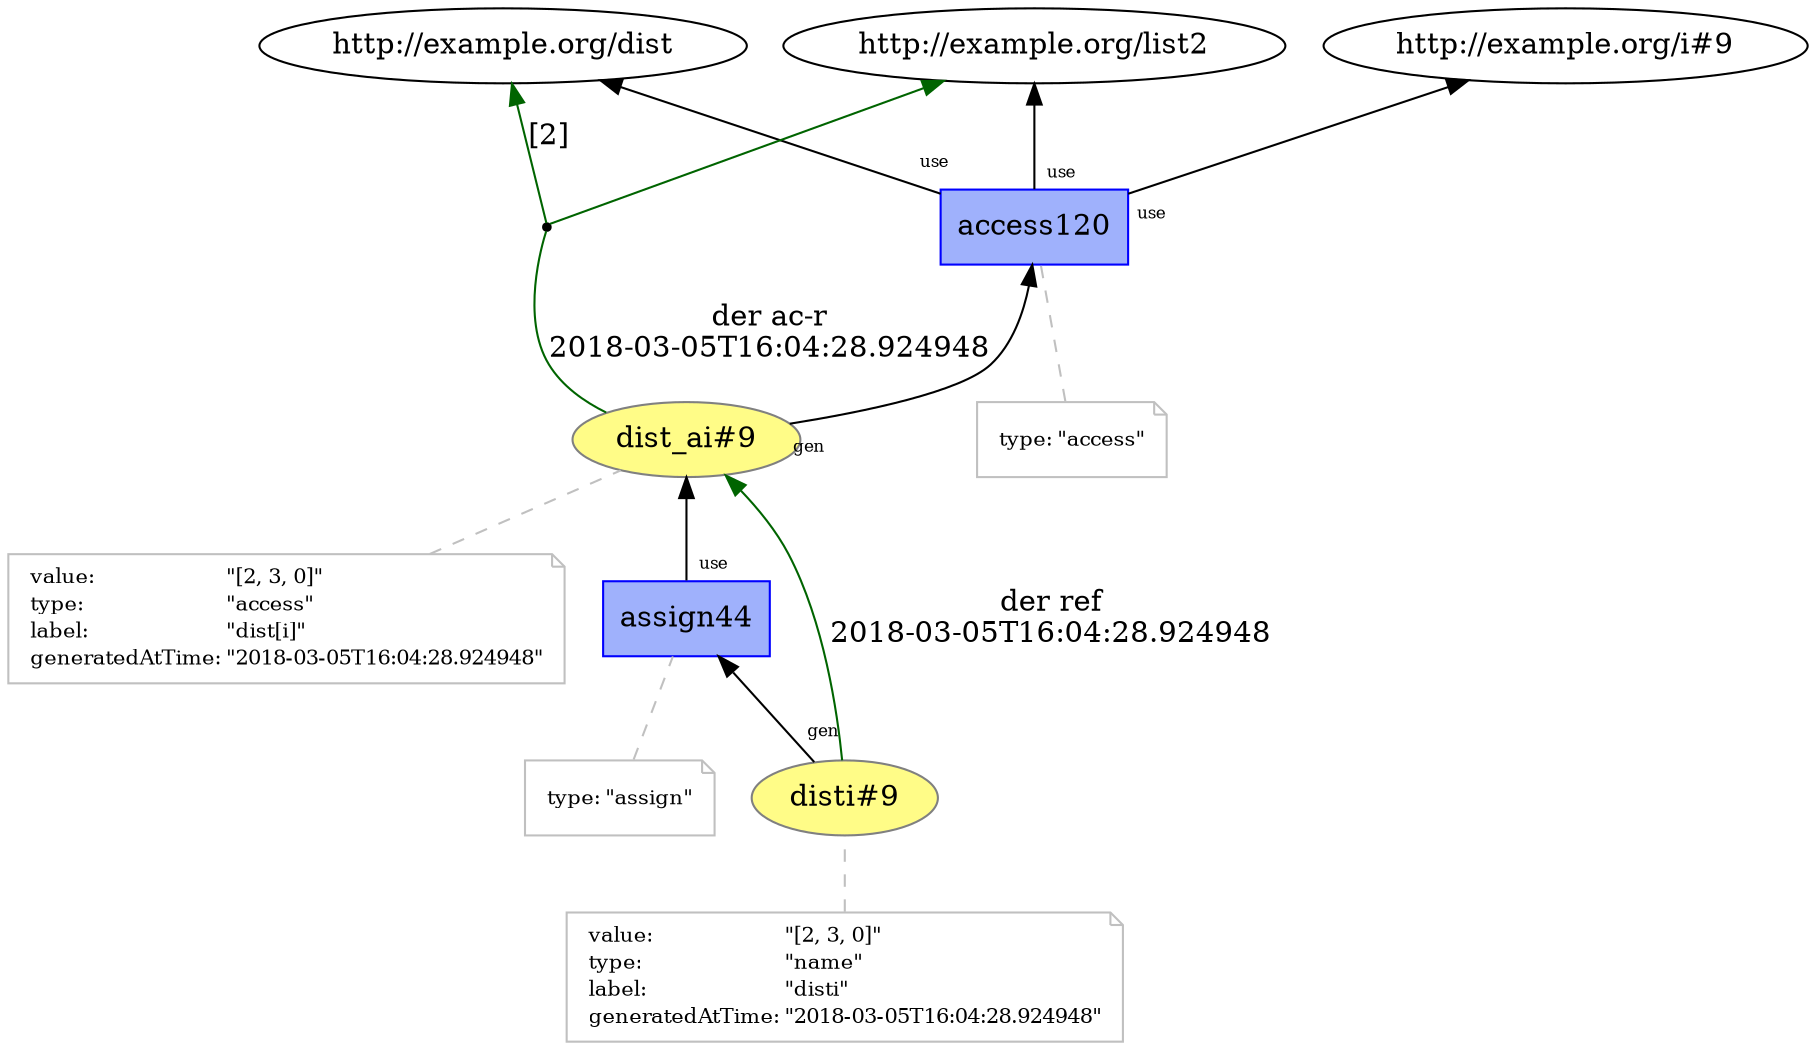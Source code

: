 digraph "PROV" { size="16,12"; rankdir="BT";
"http://example.org/dist_ai#9" [fillcolor="#FFFC87",color="#808080",style="filled",label="dist_ai#9",URL="http://example.org/dist_ai#9"]
"-attrs0" [color="gray",shape="note",fontsize="10",fontcolor="black",label=<<TABLE cellpadding="0" border="0">
	<TR>
	    <TD align="left">value:</TD>
	    <TD align="left">&quot;[2, 3, 0]&quot;</TD>
	</TR>
	<TR>
	    <TD align="left">type:</TD>
	    <TD align="left">&quot;access&quot;</TD>
	</TR>
	<TR>
	    <TD align="left">label:</TD>
	    <TD align="left">&quot;dist[i]&quot;</TD>
	</TR>
	<TR>
	    <TD align="left">generatedAtTime:</TD>
	    <TD align="left">&quot;2018-03-05T16:04:28.924948&quot;</TD>
	</TR>
</TABLE>>]
"-attrs0" -> "http://example.org/dist_ai#9" [color="gray",style="dashed",arrowhead="none"]
"http://example.org/access120" [fillcolor="#9FB1FC",color="#0000FF",shape="polygon",sides="4",style="filled",label="access120",URL="http://example.org/access120"]
"-attrs1" [color="gray",shape="note",fontsize="10",fontcolor="black",label=<<TABLE cellpadding="0" border="0">
	<TR>
	    <TD align="left">type:</TD>
	    <TD align="left">&quot;access&quot;</TD>
	</TR>
</TABLE>>]
"-attrs1" -> "http://example.org/access120" [color="gray",style="dashed",arrowhead="none"]
"http://example.org/access120" -> "http://example.org/list2" [labelfontsize="8",labeldistance="1.5",labelangle="60.0",rotation="20",taillabel="use"]
"bn0" [shape="point",label=""]
"http://example.org/dist_ai#9" -> "bn0" [arrowhead="none",label="der ac-r
2018-03-05T16:04:28.924948",color="darkgreen"]
"bn0" -> "http://example.org/dist" [labelfontsize="8",labeldistance="1.5",color="darkgreen",labelangle="60.0",rotation="20",label="[2]"]
"bn0" -> "http://example.org/list2" [color="darkgreen"]
"http://example.org/dist_ai#9" -> "http://example.org/access120" [labelfontsize="8",labeldistance="1.5",labelangle="60.0",rotation="20",taillabel="gen"]
"http://example.org/access120" -> "http://example.org/dist" [labelfontsize="8",labeldistance="1.5",labelangle="60.0",rotation="20",taillabel="use"]
"http://example.org/access120" -> "http://example.org/i#9" [labelfontsize="8",labeldistance="1.5",labelangle="60.0",rotation="20",taillabel="use"]
"http://example.org/disti#9" [fillcolor="#FFFC87",color="#808080",style="filled",label="disti#9",URL="http://example.org/disti#9"]
"-attrs2" [color="gray",shape="note",fontsize="10",fontcolor="black",label=<<TABLE cellpadding="0" border="0">
	<TR>
	    <TD align="left">value:</TD>
	    <TD align="left">&quot;[2, 3, 0]&quot;</TD>
	</TR>
	<TR>
	    <TD align="left">type:</TD>
	    <TD align="left">&quot;name&quot;</TD>
	</TR>
	<TR>
	    <TD align="left">label:</TD>
	    <TD align="left">&quot;disti&quot;</TD>
	</TR>
	<TR>
	    <TD align="left">generatedAtTime:</TD>
	    <TD align="left">&quot;2018-03-05T16:04:28.924948&quot;</TD>
	</TR>
</TABLE>>]
"-attrs2" -> "http://example.org/disti#9" [color="gray",style="dashed",arrowhead="none"]
"http://example.org/assign44" [fillcolor="#9FB1FC",color="#0000FF",shape="polygon",sides="4",style="filled",label="assign44",URL="http://example.org/assign44"]
"-attrs3" [color="gray",shape="note",fontsize="10",fontcolor="black",label=<<TABLE cellpadding="0" border="0">
	<TR>
	    <TD align="left">type:</TD>
	    <TD align="left">&quot;assign&quot;</TD>
	</TR>
</TABLE>>]
"-attrs3" -> "http://example.org/assign44" [color="gray",style="dashed",arrowhead="none"]
"http://example.org/assign44" -> "http://example.org/dist_ai#9" [labelfontsize="8",labeldistance="1.5",labelangle="60.0",rotation="20",taillabel="use"]
"http://example.org/disti#9" -> "http://example.org/dist_ai#9" [labelfontsize="8",labeldistance="1.5",color="darkgreen",labelangle="60.0",rotation="20",label="der ref
2018-03-05T16:04:28.924948"]
"http://example.org/disti#9" -> "http://example.org/assign44" [labelfontsize="8",labeldistance="1.5",labelangle="60.0",rotation="20",taillabel="gen"]
}